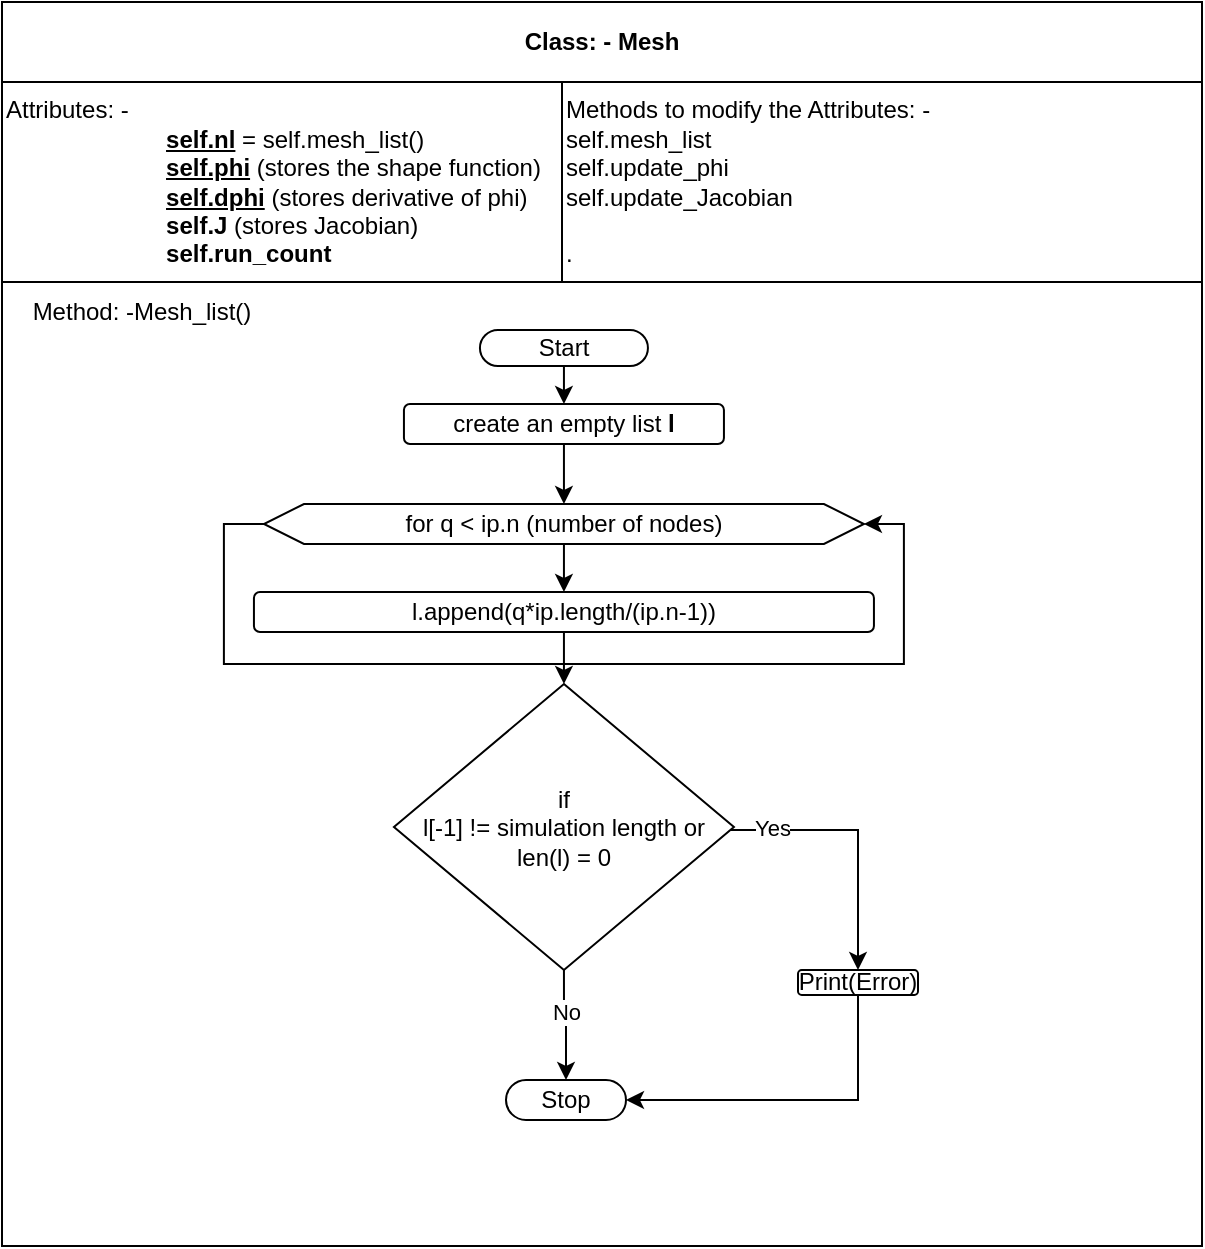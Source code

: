 <mxfile version="21.6.9" type="github">
  <diagram id="C5RBs43oDa-KdzZeNtuy" name="Page-1">
    <mxGraphModel dx="1195" dy="660" grid="1" gridSize="10" guides="1" tooltips="1" connect="1" arrows="1" fold="1" page="1" pageScale="1" pageWidth="827" pageHeight="1169" math="0" shadow="0">
      <root>
        <mxCell id="WIyWlLk6GJQsqaUBKTNV-0" />
        <mxCell id="WIyWlLk6GJQsqaUBKTNV-1" parent="WIyWlLk6GJQsqaUBKTNV-0" />
        <mxCell id="SPGaAKHdo6wMfNcyxkbD-30" value="&lt;b&gt;Class: - Mesh&lt;/b&gt;" style="rounded=0;whiteSpace=wrap;html=1;" parent="WIyWlLk6GJQsqaUBKTNV-1" vertex="1">
          <mxGeometry x="102" y="58" width="600" height="40" as="geometry" />
        </mxCell>
        <mxCell id="SPGaAKHdo6wMfNcyxkbD-31" value="&lt;div style=&quot;&quot;&gt;Attributes: -&amp;nbsp;&lt;/div&gt;&lt;div style=&quot;&quot;&gt;&lt;span style=&quot;background-color: initial;&quot;&gt;&amp;nbsp;&lt;span style=&quot;white-space: pre;&quot;&gt;&#x9;&lt;/span&gt;&lt;span style=&quot;white-space: pre;&quot;&gt;&#x9;&lt;/span&gt;&lt;span style=&quot;white-space: pre;&quot;&gt;&#x9;&lt;/span&gt;&lt;b&gt;&lt;u&gt;self.nl&lt;/u&gt;&lt;/b&gt; = self.mesh_list()&lt;/span&gt;&lt;/div&gt;&lt;div style=&quot;&quot;&gt;&lt;span style=&quot;background-color: initial;&quot;&gt;&lt;span style=&quot;white-space: pre;&quot;&gt;&#x9;&lt;/span&gt;&lt;span style=&quot;white-space: pre;&quot;&gt;&#x9;&lt;/span&gt;&lt;span style=&quot;white-space: pre;&quot;&gt;&#x9;&lt;/span&gt;&lt;b&gt;&lt;u&gt;self.phi&lt;/u&gt; &lt;/b&gt;(stores the shape function)&lt;br&gt;&lt;/span&gt;&lt;/div&gt;&lt;div style=&quot;&quot;&gt;&lt;span style=&quot;background-color: initial;&quot;&gt;&lt;span style=&quot;white-space: pre;&quot;&gt;&#x9;&lt;/span&gt;&lt;span style=&quot;white-space: pre;&quot;&gt;&#x9;&lt;/span&gt;&lt;span style=&quot;white-space: pre;&quot;&gt;&#x9;&lt;/span&gt;&lt;b&gt;&lt;u&gt;self.dphi&lt;/u&gt;&lt;/b&gt; (stores derivative of phi)&lt;br&gt;&lt;/span&gt;&lt;/div&gt;&lt;div style=&quot;&quot;&gt;&lt;span style=&quot;background-color: initial;&quot;&gt;&lt;span style=&quot;white-space: pre;&quot;&gt;&#x9;&lt;/span&gt;&lt;span style=&quot;white-space: pre;&quot;&gt;&#x9;&lt;/span&gt;&lt;span style=&quot;white-space: pre;&quot;&gt;&#x9;&lt;/span&gt;&lt;b&gt;self.J&lt;/b&gt; (stores Jacobian)&lt;br&gt;&lt;/span&gt;&lt;/div&gt;&lt;div style=&quot;&quot;&gt;&lt;span style=&quot;background-color: initial;&quot;&gt;&lt;span style=&quot;white-space: pre;&quot;&gt;&#x9;&lt;/span&gt;&lt;span style=&quot;white-space: pre;&quot;&gt;&#x9;&lt;/span&gt;&lt;span style=&quot;white-space: pre;&quot;&gt;&#x9;&lt;/span&gt;&lt;b&gt;self.run_count&lt;/b&gt;&amp;nbsp;&lt;br&gt;&lt;/span&gt;&lt;/div&gt;" style="rounded=0;whiteSpace=wrap;html=1;align=left;" parent="WIyWlLk6GJQsqaUBKTNV-1" vertex="1">
          <mxGeometry x="102" y="98" width="280" height="100" as="geometry" />
        </mxCell>
        <mxCell id="SPGaAKHdo6wMfNcyxkbD-32" value="Methods to modify the Attributes: -&lt;br&gt;self.mesh_list&lt;br&gt;self.update_phi&lt;br&gt;self.update_Jacobian&lt;br&gt;&lt;br&gt;." style="rounded=0;whiteSpace=wrap;html=1;align=left;" parent="WIyWlLk6GJQsqaUBKTNV-1" vertex="1">
          <mxGeometry x="382" y="98" width="320" height="100" as="geometry" />
        </mxCell>
        <mxCell id="SPGaAKHdo6wMfNcyxkbD-33" value="" style="rounded=0;whiteSpace=wrap;html=1;" parent="WIyWlLk6GJQsqaUBKTNV-1" vertex="1">
          <mxGeometry x="102" y="198" width="600" height="482" as="geometry" />
        </mxCell>
        <mxCell id="SPGaAKHdo6wMfNcyxkbD-51" style="edgeStyle=orthogonalEdgeStyle;rounded=0;orthogonalLoop=1;jettySize=auto;html=1;exitX=0.5;exitY=1;exitDx=0;exitDy=0;entryX=0.5;entryY=0;entryDx=0;entryDy=0;" parent="WIyWlLk6GJQsqaUBKTNV-1" source="SPGaAKHdo6wMfNcyxkbD-52" target="SPGaAKHdo6wMfNcyxkbD-55" edge="1">
          <mxGeometry relative="1" as="geometry" />
        </mxCell>
        <mxCell id="SPGaAKHdo6wMfNcyxkbD-52" value="Start" style="rounded=1;whiteSpace=wrap;html=1;fontSize=12;glass=0;strokeWidth=1;shadow=0;arcSize=50;" parent="WIyWlLk6GJQsqaUBKTNV-1" vertex="1">
          <mxGeometry x="340.97" y="222" width="84" height="18" as="geometry" />
        </mxCell>
        <mxCell id="SPGaAKHdo6wMfNcyxkbD-53" value="Stop" style="rounded=1;whiteSpace=wrap;html=1;fontSize=12;glass=0;strokeWidth=1;shadow=0;arcSize=50;" parent="WIyWlLk6GJQsqaUBKTNV-1" vertex="1">
          <mxGeometry x="354" y="597" width="60" height="20" as="geometry" />
        </mxCell>
        <mxCell id="SPGaAKHdo6wMfNcyxkbD-54" style="edgeStyle=orthogonalEdgeStyle;rounded=0;orthogonalLoop=1;jettySize=auto;html=1;exitX=0.5;exitY=1;exitDx=0;exitDy=0;entryX=0.5;entryY=0;entryDx=0;entryDy=0;" parent="WIyWlLk6GJQsqaUBKTNV-1" source="SPGaAKHdo6wMfNcyxkbD-55" target="SPGaAKHdo6wMfNcyxkbD-57" edge="1">
          <mxGeometry relative="1" as="geometry" />
        </mxCell>
        <mxCell id="SPGaAKHdo6wMfNcyxkbD-55" value="create an empty list &lt;b&gt;l&lt;/b&gt;" style="rounded=1;whiteSpace=wrap;html=1;" parent="WIyWlLk6GJQsqaUBKTNV-1" vertex="1">
          <mxGeometry x="302.97" y="259" width="160" height="20" as="geometry" />
        </mxCell>
        <mxCell id="SPGaAKHdo6wMfNcyxkbD-56" style="edgeStyle=orthogonalEdgeStyle;rounded=0;orthogonalLoop=1;jettySize=auto;html=1;exitX=0.5;exitY=1;exitDx=0;exitDy=0;entryX=0.5;entryY=0;entryDx=0;entryDy=0;" parent="WIyWlLk6GJQsqaUBKTNV-1" source="SPGaAKHdo6wMfNcyxkbD-57" target="SPGaAKHdo6wMfNcyxkbD-59" edge="1">
          <mxGeometry relative="1" as="geometry" />
        </mxCell>
        <mxCell id="SPGaAKHdo6wMfNcyxkbD-57" value="for q &amp;lt; ip.n (number of nodes)" style="shape=hexagon;perimeter=hexagonPerimeter2;whiteSpace=wrap;html=1;fixedSize=1;" parent="WIyWlLk6GJQsqaUBKTNV-1" vertex="1">
          <mxGeometry x="232.97" y="309" width="300" height="20" as="geometry" />
        </mxCell>
        <mxCell id="SPGaAKHdo6wMfNcyxkbD-58" style="edgeStyle=orthogonalEdgeStyle;rounded=0;orthogonalLoop=1;jettySize=auto;html=1;exitX=0.5;exitY=1;exitDx=0;exitDy=0;entryX=0.5;entryY=0;entryDx=0;entryDy=0;" parent="WIyWlLk6GJQsqaUBKTNV-1" source="SPGaAKHdo6wMfNcyxkbD-59" target="SPGaAKHdo6wMfNcyxkbD-64" edge="1">
          <mxGeometry relative="1" as="geometry" />
        </mxCell>
        <mxCell id="SPGaAKHdo6wMfNcyxkbD-59" value="l.append(q*ip.length/(ip.n-1))" style="rounded=1;whiteSpace=wrap;html=1;" parent="WIyWlLk6GJQsqaUBKTNV-1" vertex="1">
          <mxGeometry x="227.97" y="353" width="310" height="20" as="geometry" />
        </mxCell>
        <mxCell id="SPGaAKHdo6wMfNcyxkbD-62" style="edgeStyle=orthogonalEdgeStyle;rounded=0;orthogonalLoop=1;jettySize=auto;html=1;exitX=0.5;exitY=1;exitDx=0;exitDy=0;entryX=0.5;entryY=0;entryDx=0;entryDy=0;" parent="WIyWlLk6GJQsqaUBKTNV-1" source="SPGaAKHdo6wMfNcyxkbD-64" target="SPGaAKHdo6wMfNcyxkbD-53" edge="1">
          <mxGeometry relative="1" as="geometry" />
        </mxCell>
        <mxCell id="SPGaAKHdo6wMfNcyxkbD-63" value="No" style="edgeLabel;html=1;align=center;verticalAlign=middle;resizable=0;points=[];" parent="SPGaAKHdo6wMfNcyxkbD-62" vertex="1" connectable="0">
          <mxGeometry x="-0.25" y="1" relative="1" as="geometry">
            <mxPoint as="offset" />
          </mxGeometry>
        </mxCell>
        <mxCell id="JHk75fH-rTnYOSZ73gP1-4" style="edgeStyle=orthogonalEdgeStyle;rounded=0;orthogonalLoop=1;jettySize=auto;html=1;entryX=0.5;entryY=0;entryDx=0;entryDy=0;" edge="1" parent="WIyWlLk6GJQsqaUBKTNV-1" source="SPGaAKHdo6wMfNcyxkbD-64" target="SPGaAKHdo6wMfNcyxkbD-66">
          <mxGeometry relative="1" as="geometry">
            <Array as="points">
              <mxPoint x="530" y="472" />
            </Array>
          </mxGeometry>
        </mxCell>
        <mxCell id="JHk75fH-rTnYOSZ73gP1-5" value="Yes" style="edgeLabel;html=1;align=center;verticalAlign=middle;resizable=0;points=[];" vertex="1" connectable="0" parent="JHk75fH-rTnYOSZ73gP1-4">
          <mxGeometry x="-0.687" y="1" relative="1" as="geometry">
            <mxPoint as="offset" />
          </mxGeometry>
        </mxCell>
        <mxCell id="SPGaAKHdo6wMfNcyxkbD-64" value="if &lt;br&gt;l[-1] != simulation length or len(l) = 0" style="rhombus;whiteSpace=wrap;html=1;" parent="WIyWlLk6GJQsqaUBKTNV-1" vertex="1">
          <mxGeometry x="297.97" y="399" width="170" height="143" as="geometry" />
        </mxCell>
        <mxCell id="SPGaAKHdo6wMfNcyxkbD-65" style="edgeStyle=orthogonalEdgeStyle;rounded=0;orthogonalLoop=1;jettySize=auto;html=1;exitX=0.5;exitY=1;exitDx=0;exitDy=0;entryX=1;entryY=0.5;entryDx=0;entryDy=0;" parent="WIyWlLk6GJQsqaUBKTNV-1" source="SPGaAKHdo6wMfNcyxkbD-66" target="SPGaAKHdo6wMfNcyxkbD-53" edge="1">
          <mxGeometry relative="1" as="geometry" />
        </mxCell>
        <mxCell id="SPGaAKHdo6wMfNcyxkbD-66" value="Print(Error)" style="rounded=1;whiteSpace=wrap;html=1;" parent="WIyWlLk6GJQsqaUBKTNV-1" vertex="1">
          <mxGeometry x="500" y="542" width="60" height="12.5" as="geometry" />
        </mxCell>
        <mxCell id="SPGaAKHdo6wMfNcyxkbD-67" style="edgeStyle=orthogonalEdgeStyle;rounded=0;orthogonalLoop=1;jettySize=auto;html=1;exitX=0;exitY=0.5;exitDx=0;exitDy=0;entryX=1;entryY=0.5;entryDx=0;entryDy=0;" parent="WIyWlLk6GJQsqaUBKTNV-1" source="SPGaAKHdo6wMfNcyxkbD-57" target="SPGaAKHdo6wMfNcyxkbD-57" edge="1">
          <mxGeometry relative="1" as="geometry">
            <Array as="points">
              <mxPoint x="212.97" y="319" />
              <mxPoint x="212.97" y="389" />
              <mxPoint x="552.97" y="389" />
              <mxPoint x="552.97" y="319" />
            </Array>
          </mxGeometry>
        </mxCell>
        <mxCell id="JHk75fH-rTnYOSZ73gP1-0" value="Method: -Mesh_list()" style="text;html=1;strokeColor=none;fillColor=none;align=center;verticalAlign=middle;whiteSpace=wrap;rounded=0;" vertex="1" parent="WIyWlLk6GJQsqaUBKTNV-1">
          <mxGeometry x="102" y="198" width="140" height="30" as="geometry" />
        </mxCell>
      </root>
    </mxGraphModel>
  </diagram>
</mxfile>
